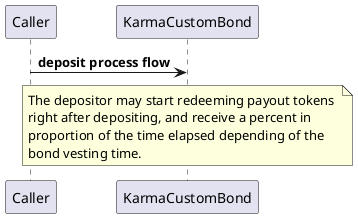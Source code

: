 @startuml Karma Custom Bond redeem flow

Caller -> KarmaCustomBond : **deposit process flow**

note over KarmaCustomBond : \
The depositor may start redeeming payout tokens \n\
right after depositing, and receive a percent in \n\
proportion of the time elapsed depending of the \n\
bond vesting time.

@enduml
